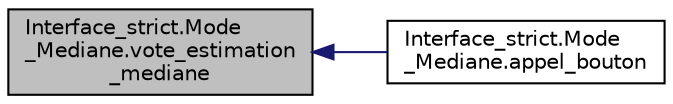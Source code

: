 digraph "Interface_strict.Mode_Mediane.vote_estimation_mediane"
{
  edge [fontname="Helvetica",fontsize="10",labelfontname="Helvetica",labelfontsize="10"];
  node [fontname="Helvetica",fontsize="10",shape=record];
  rankdir="LR";
  Node32 [label="Interface_strict.Mode\l_Mediane.vote_estimation\l_mediane",height=0.2,width=0.4,color="black", fillcolor="grey75", style="filled", fontcolor="black"];
  Node32 -> Node33 [dir="back",color="midnightblue",fontsize="10",style="solid",fontname="Helvetica"];
  Node33 [label="Interface_strict.Mode\l_Mediane.appel_bouton",height=0.2,width=0.4,color="black", fillcolor="white", style="filled",URL="$class_interface__strict_1_1_mode___mediane.html#a9ae18538fa6846f5e26ad91680143296"];
}
